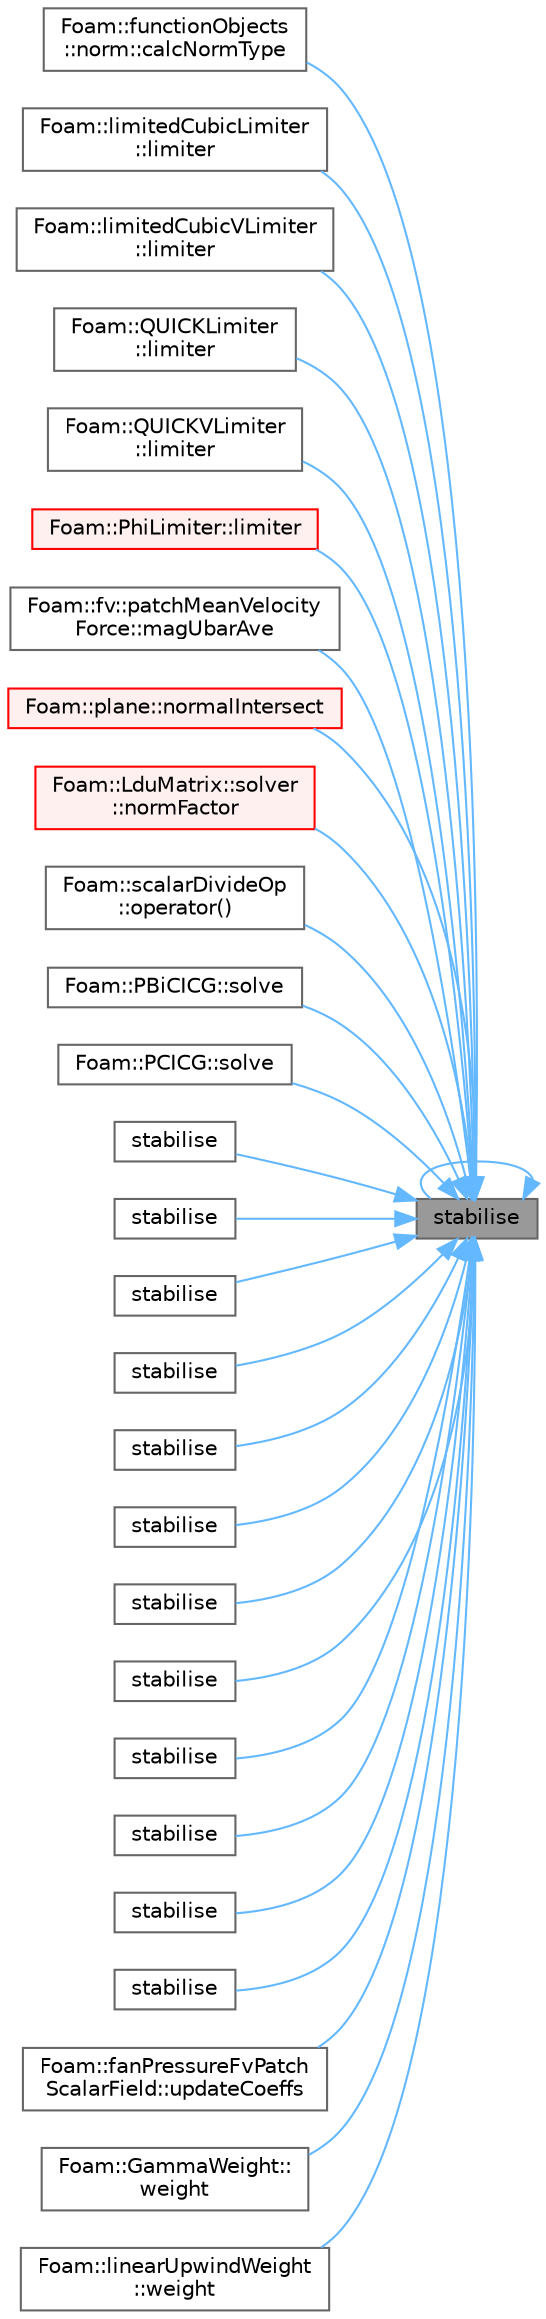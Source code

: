 digraph "stabilise"
{
 // LATEX_PDF_SIZE
  bgcolor="transparent";
  edge [fontname=Helvetica,fontsize=10,labelfontname=Helvetica,labelfontsize=10];
  node [fontname=Helvetica,fontsize=10,shape=box,height=0.2,width=0.4];
  rankdir="RL";
  Node1 [id="Node000001",label="stabilise",height=0.2,width=0.4,color="gray40", fillcolor="grey60", style="filled", fontcolor="black",tooltip=" "];
  Node1 -> Node2 [id="edge1_Node000001_Node000002",dir="back",color="steelblue1",style="solid",tooltip=" "];
  Node2 [id="Node000002",label="Foam::functionObjects\l::norm::calcNormType",height=0.2,width=0.4,color="grey40", fillcolor="white", style="filled",URL="$classFoam_1_1functionObjects_1_1norm.html#a994cb713554ac2358bb9b2b1e6fb17b6",tooltip=" "];
  Node1 -> Node3 [id="edge2_Node000001_Node000003",dir="back",color="steelblue1",style="solid",tooltip=" "];
  Node3 [id="Node000003",label="Foam::limitedCubicLimiter\l::limiter",height=0.2,width=0.4,color="grey40", fillcolor="white", style="filled",URL="$classFoam_1_1limitedCubicLimiter.html#af5b7c0e43a342d836ad21c1b3b747639",tooltip=" "];
  Node1 -> Node4 [id="edge3_Node000001_Node000004",dir="back",color="steelblue1",style="solid",tooltip=" "];
  Node4 [id="Node000004",label="Foam::limitedCubicVLimiter\l::limiter",height=0.2,width=0.4,color="grey40", fillcolor="white", style="filled",URL="$classFoam_1_1limitedCubicVLimiter.html#af5b7c0e43a342d836ad21c1b3b747639",tooltip=" "];
  Node1 -> Node5 [id="edge4_Node000001_Node000005",dir="back",color="steelblue1",style="solid",tooltip=" "];
  Node5 [id="Node000005",label="Foam::QUICKLimiter\l::limiter",height=0.2,width=0.4,color="grey40", fillcolor="white", style="filled",URL="$classFoam_1_1QUICKLimiter.html#af5b7c0e43a342d836ad21c1b3b747639",tooltip=" "];
  Node1 -> Node6 [id="edge5_Node000001_Node000006",dir="back",color="steelblue1",style="solid",tooltip=" "];
  Node6 [id="Node000006",label="Foam::QUICKVLimiter\l::limiter",height=0.2,width=0.4,color="grey40", fillcolor="white", style="filled",URL="$classFoam_1_1QUICKVLimiter.html#af5b7c0e43a342d836ad21c1b3b747639",tooltip=" "];
  Node1 -> Node7 [id="edge6_Node000001_Node000007",dir="back",color="steelblue1",style="solid",tooltip=" "];
  Node7 [id="Node000007",label="Foam::PhiLimiter::limiter",height=0.2,width=0.4,color="red", fillcolor="#FFF0F0", style="filled",URL="$classFoam_1_1PhiLimiter.html#afd37edbb1170019560d30bc3c3f2269b",tooltip=" "];
  Node1 -> Node9 [id="edge7_Node000001_Node000009",dir="back",color="steelblue1",style="solid",tooltip=" "];
  Node9 [id="Node000009",label="Foam::fv::patchMeanVelocity\lForce::magUbarAve",height=0.2,width=0.4,color="grey40", fillcolor="white", style="filled",URL="$classFoam_1_1fv_1_1patchMeanVelocityForce.html#af4732f6ecbc429fea885a08731b376e0",tooltip=" "];
  Node1 -> Node10 [id="edge8_Node000001_Node000010",dir="back",color="steelblue1",style="solid",tooltip=" "];
  Node10 [id="Node000010",label="Foam::plane::normalIntersect",height=0.2,width=0.4,color="red", fillcolor="#FFF0F0", style="filled",URL="$classFoam_1_1plane.html#a22a90e31bd05a5b4379d001a3975fc48",tooltip=" "];
  Node1 -> Node13 [id="edge9_Node000001_Node000013",dir="back",color="steelblue1",style="solid",tooltip=" "];
  Node13 [id="Node000013",label="Foam::LduMatrix::solver\l::normFactor",height=0.2,width=0.4,color="red", fillcolor="#FFF0F0", style="filled",URL="$classFoam_1_1LduMatrix_1_1solver.html#a67343e0e0e90f0c8e2b4acf0eeedd64f",tooltip=" "];
  Node1 -> Node15 [id="edge10_Node000001_Node000015",dir="back",color="steelblue1",style="solid",tooltip=" "];
  Node15 [id="Node000015",label="Foam::scalarDivideOp\l::operator()",height=0.2,width=0.4,color="grey40", fillcolor="white", style="filled",URL="$structFoam_1_1scalarDivideOp.html#aad7695f1c6d5c01e19152f69e4324629",tooltip=" "];
  Node1 -> Node16 [id="edge11_Node000001_Node000016",dir="back",color="steelblue1",style="solid",tooltip=" "];
  Node16 [id="Node000016",label="Foam::PBiCICG::solve",height=0.2,width=0.4,color="grey40", fillcolor="white", style="filled",URL="$classFoam_1_1PBiCICG.html#af2a8369a85a8532bb0c9d431c0b6e7ff",tooltip=" "];
  Node1 -> Node17 [id="edge12_Node000001_Node000017",dir="back",color="steelblue1",style="solid",tooltip=" "];
  Node17 [id="Node000017",label="Foam::PCICG::solve",height=0.2,width=0.4,color="grey40", fillcolor="white", style="filled",URL="$classFoam_1_1PCICG.html#af2a8369a85a8532bb0c9d431c0b6e7ff",tooltip=" "];
  Node1 -> Node18 [id="edge13_Node000001_Node000018",dir="back",color="steelblue1",style="solid",tooltip=" "];
  Node18 [id="Node000018",label="stabilise",height=0.2,width=0.4,color="grey40", fillcolor="white", style="filled",URL="$namespaceFoam.html#a1f3543a73e4e73c68a5d03e4dba703dd",tooltip=" "];
  Node1 -> Node1 [id="edge14_Node000001_Node000001",dir="back",color="steelblue1",style="solid",tooltip=" "];
  Node1 -> Node19 [id="edge15_Node000001_Node000019",dir="back",color="steelblue1",style="solid",tooltip=" "];
  Node19 [id="Node000019",label="stabilise",height=0.2,width=0.4,color="grey40", fillcolor="white", style="filled",URL="$namespaceFoam.html#a99fd7b5817ab020d73cf22c6ea046e04",tooltip=" "];
  Node1 -> Node20 [id="edge16_Node000001_Node000020",dir="back",color="steelblue1",style="solid",tooltip=" "];
  Node20 [id="Node000020",label="stabilise",height=0.2,width=0.4,color="grey40", fillcolor="white", style="filled",URL="$namespaceFoam.html#a5ee316d57e0245b9aee4b605836e29ef",tooltip=" "];
  Node1 -> Node21 [id="edge17_Node000001_Node000021",dir="back",color="steelblue1",style="solid",tooltip=" "];
  Node21 [id="Node000021",label="stabilise",height=0.2,width=0.4,color="grey40", fillcolor="white", style="filled",URL="$namespaceFoam.html#aad840398bfc1f7568110b83229ffad34",tooltip=" "];
  Node1 -> Node22 [id="edge18_Node000001_Node000022",dir="back",color="steelblue1",style="solid",tooltip=" "];
  Node22 [id="Node000022",label="stabilise",height=0.2,width=0.4,color="grey40", fillcolor="white", style="filled",URL="$namespaceFoam.html#a0f54b8f830b5ec7eb36ed5ccda6d7b1e",tooltip=" "];
  Node1 -> Node23 [id="edge19_Node000001_Node000023",dir="back",color="steelblue1",style="solid",tooltip=" "];
  Node23 [id="Node000023",label="stabilise",height=0.2,width=0.4,color="grey40", fillcolor="white", style="filled",URL="$namespaceFoam.html#a36a7a4daa1ae0f29ea8f96f4f7222830",tooltip=" "];
  Node1 -> Node24 [id="edge20_Node000001_Node000024",dir="back",color="steelblue1",style="solid",tooltip=" "];
  Node24 [id="Node000024",label="stabilise",height=0.2,width=0.4,color="grey40", fillcolor="white", style="filled",URL="$namespaceFoam.html#a84eaa0bfbb14e1ace368e4b8f5923176",tooltip=" "];
  Node1 -> Node25 [id="edge21_Node000001_Node000025",dir="back",color="steelblue1",style="solid",tooltip=" "];
  Node25 [id="Node000025",label="stabilise",height=0.2,width=0.4,color="grey40", fillcolor="white", style="filled",URL="$namespaceFoam.html#aa30b47417b430147ee3358f8033c8687",tooltip=" "];
  Node1 -> Node26 [id="edge22_Node000001_Node000026",dir="back",color="steelblue1",style="solid",tooltip=" "];
  Node26 [id="Node000026",label="stabilise",height=0.2,width=0.4,color="grey40", fillcolor="white", style="filled",URL="$namespaceFoam.html#ada11785997417d10331d4b26cffa5277",tooltip=" "];
  Node1 -> Node27 [id="edge23_Node000001_Node000027",dir="back",color="steelblue1",style="solid",tooltip=" "];
  Node27 [id="Node000027",label="stabilise",height=0.2,width=0.4,color="grey40", fillcolor="white", style="filled",URL="$namespaceFoam.html#a5cf172e20bffc3b6571fe2788aaea226",tooltip=" "];
  Node1 -> Node28 [id="edge24_Node000001_Node000028",dir="back",color="steelblue1",style="solid",tooltip=" "];
  Node28 [id="Node000028",label="stabilise",height=0.2,width=0.4,color="grey40", fillcolor="white", style="filled",URL="$namespaceFoam.html#ada4f3cc82bec6dc7a037e22f046289a2",tooltip=" "];
  Node1 -> Node29 [id="edge25_Node000001_Node000029",dir="back",color="steelblue1",style="solid",tooltip=" "];
  Node29 [id="Node000029",label="stabilise",height=0.2,width=0.4,color="grey40", fillcolor="white", style="filled",URL="$namespaceFoam.html#ab06b6c8aa98f08426eb83fce6d93a342",tooltip=" "];
  Node1 -> Node30 [id="edge26_Node000001_Node000030",dir="back",color="steelblue1",style="solid",tooltip=" "];
  Node30 [id="Node000030",label="Foam::fanPressureFvPatch\lScalarField::updateCoeffs",height=0.2,width=0.4,color="grey40", fillcolor="white", style="filled",URL="$classFoam_1_1fanPressureFvPatchScalarField.html#a7e24eafac629d3733181cd942d4c902f",tooltip=" "];
  Node1 -> Node31 [id="edge27_Node000001_Node000031",dir="back",color="steelblue1",style="solid",tooltip=" "];
  Node31 [id="Node000031",label="Foam::GammaWeight::\lweight",height=0.2,width=0.4,color="grey40", fillcolor="white", style="filled",URL="$classFoam_1_1GammaWeight.html#aacbab68dd915e1d68a92b9ab87f4b75f",tooltip=" "];
  Node1 -> Node32 [id="edge28_Node000001_Node000032",dir="back",color="steelblue1",style="solid",tooltip=" "];
  Node32 [id="Node000032",label="Foam::linearUpwindWeight\l::weight",height=0.2,width=0.4,color="grey40", fillcolor="white", style="filled",URL="$classFoam_1_1linearUpwindWeight.html#aacbab68dd915e1d68a92b9ab87f4b75f",tooltip=" "];
}
